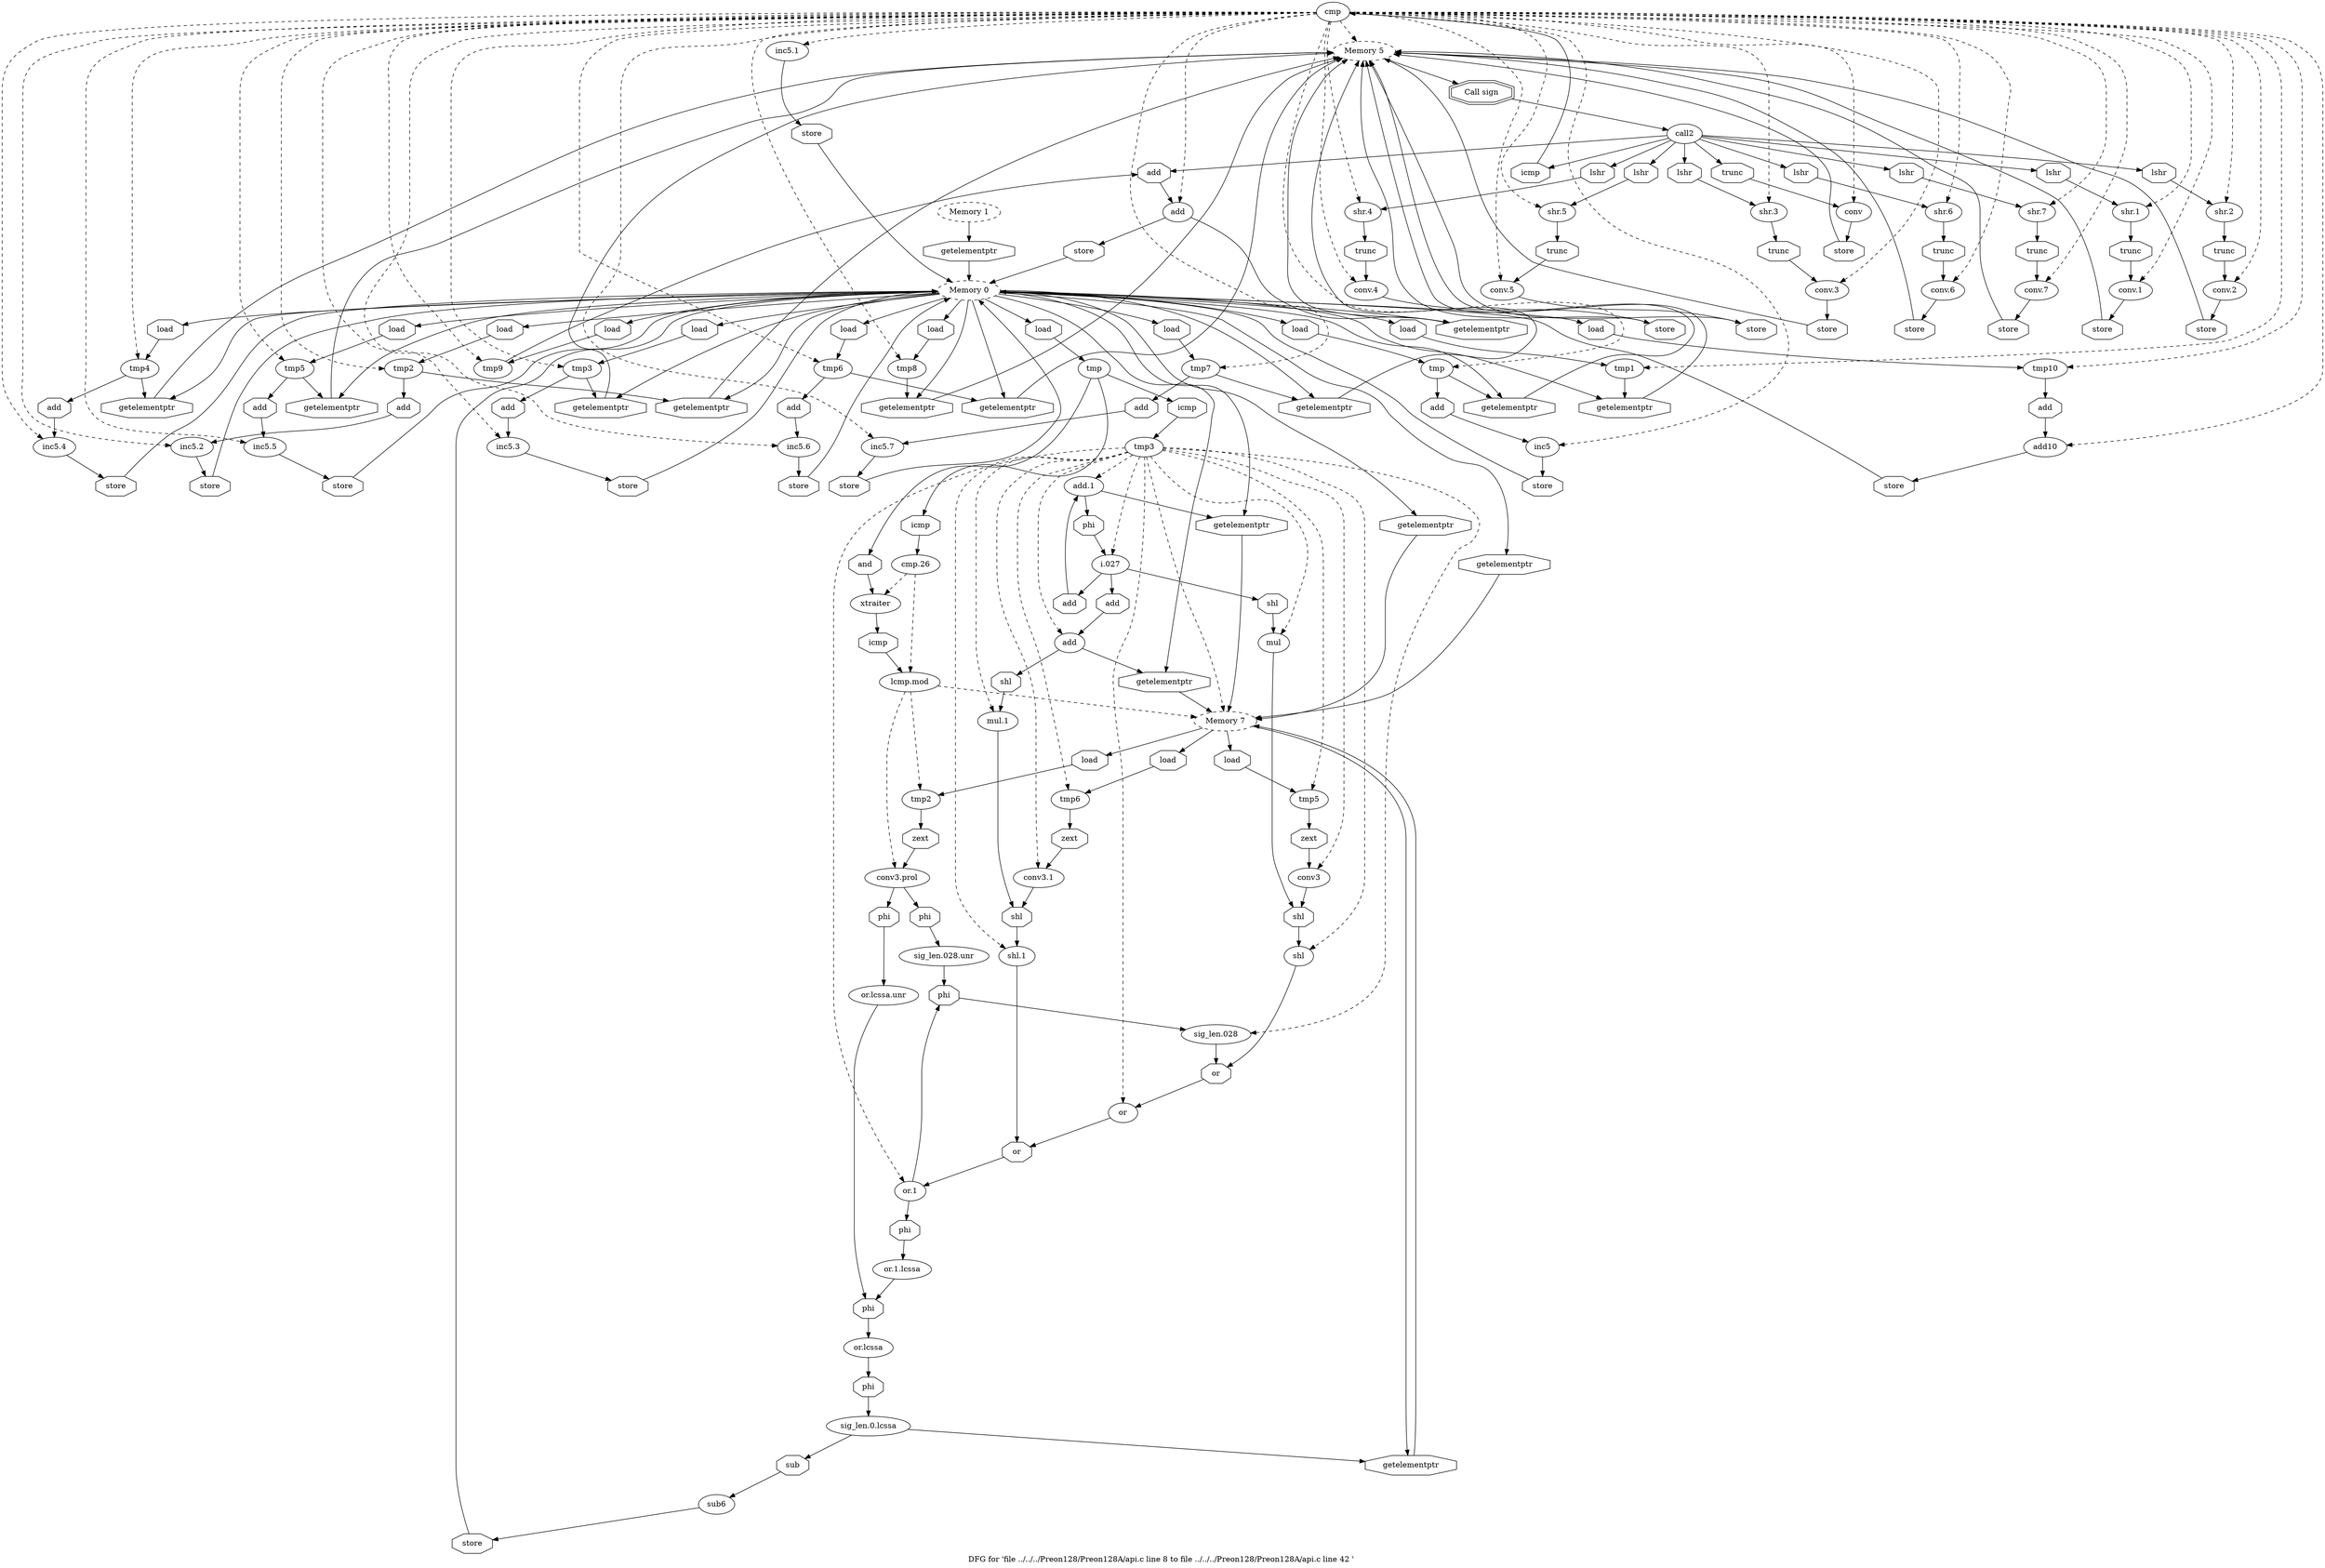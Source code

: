 digraph "DFG for 'file ../../../Preon128/Preon128A/api.c line 8 to file ../../../Preon128/Preon128A/api.c line 42 '  "{
label="DFG for 'file ../../../Preon128/Preon128A/api.c line 8 to file ../../../Preon128/Preon128A/api.c line 42 ' ";
node_658[shape=ellipse,style=solid,label="cmp"]
node_655[shape=ellipse,style=dashed,label="Memory 5"]
"node_658"->"node_655" [style=dashed]
node_704[shape=ellipse,style=solid,label="conv.4"]
"node_658"->"node_704" [style=dashed]
node_706[shape=ellipse,style=solid,label="tmp4"]
"node_658"->"node_706" [style=dashed]
node_708[shape=ellipse,style=solid,label="inc5.4"]
"node_658"->"node_708" [style=dashed]
node_713[shape=ellipse,style=solid,label="shr.5"]
"node_658"->"node_713" [style=dashed]
node_715[shape=ellipse,style=solid,label="conv.5"]
"node_658"->"node_715" [style=dashed]
node_717[shape=ellipse,style=solid,label="tmp5"]
"node_658"->"node_717" [style=dashed]
node_719[shape=ellipse,style=solid,label="inc5.5"]
"node_658"->"node_719" [style=dashed]
node_690[shape=ellipse,style=solid,label="shr.3"]
"node_658"->"node_690" [style=dashed]
node_692[shape=ellipse,style=solid,label="conv.3"]
"node_658"->"node_692" [style=dashed]
node_695[shape=ellipse,style=solid,label="tmp3"]
"node_658"->"node_695" [style=dashed]
node_697[shape=ellipse,style=solid,label="inc5.3"]
"node_658"->"node_697" [style=dashed]
node_702[shape=ellipse,style=solid,label="shr.4"]
"node_658"->"node_702" [style=dashed]
node_746[shape=ellipse,style=solid,label="tmp8"]
"node_658"->"node_746" [style=dashed]
node_749[shape=ellipse,style=solid,label="tmp9"]
"node_658"->"node_749" [style=dashed]
node_751[shape=ellipse,style=solid,label="add"]
"node_658"->"node_751" [style=dashed]
node_755[shape=ellipse,style=solid,label="tmp10"]
"node_658"->"node_755" [style=dashed]
node_757[shape=ellipse,style=solid,label="add10"]
"node_658"->"node_757" [style=dashed]
node_724[shape=ellipse,style=solid,label="shr.6"]
"node_658"->"node_724" [style=dashed]
node_726[shape=ellipse,style=solid,label="conv.6"]
"node_658"->"node_726" [style=dashed]
node_728[shape=ellipse,style=solid,label="tmp6"]
"node_658"->"node_728" [style=dashed]
node_730[shape=ellipse,style=solid,label="inc5.6"]
"node_658"->"node_730" [style=dashed]
node_735[shape=ellipse,style=solid,label="shr.7"]
"node_658"->"node_735" [style=dashed]
node_737[shape=ellipse,style=solid,label="conv.7"]
"node_658"->"node_737" [style=dashed]
node_739[shape=ellipse,style=solid,label="tmp7"]
"node_658"->"node_739" [style=dashed]
node_741[shape=ellipse,style=solid,label="inc5.7"]
"node_658"->"node_741" [style=dashed]
node_669[shape=ellipse,style=solid,label="shr.1"]
"node_658"->"node_669" [style=dashed]
node_671[shape=ellipse,style=solid,label="conv.1"]
"node_658"->"node_671" [style=dashed]
node_673[shape=ellipse,style=solid,label="tmp1"]
"node_658"->"node_673" [style=dashed]
node_675[shape=ellipse,style=solid,label="inc5.1"]
"node_658"->"node_675" [style=dashed]
node_660[shape=ellipse,style=solid,label="conv"]
"node_658"->"node_660" [style=dashed]
node_662[shape=ellipse,style=solid,label="tmp"]
"node_658"->"node_662" [style=dashed]
node_664[shape=ellipse,style=solid,label="inc5"]
"node_658"->"node_664" [style=dashed]
node_679[shape=ellipse,style=solid,label="shr.2"]
"node_658"->"node_679" [style=dashed]
node_681[shape=ellipse,style=solid,label="conv.2"]
"node_658"->"node_681" [style=dashed]
node_683[shape=ellipse,style=solid,label="tmp2"]
"node_658"->"node_683" [style=dashed]
node_685[shape=ellipse,style=solid,label="inc5.2"]
"node_658"->"node_685" [style=dashed]
node_657[shape=doubleoctagon,style=solid,label="Call sign"]
node_656[shape=ellipse,style=solid,label="call2"]
"node_657"->"node_656"
node_703[shape=octagon,style=solid,label="lshr"]
"node_656"->"node_703"
node_714[shape=octagon,style=solid,label="lshr"]
"node_656"->"node_714"
node_659[shape=octagon,style=solid,label="icmp"]
"node_656"->"node_659"
node_691[shape=octagon,style=solid,label="lshr"]
"node_656"->"node_691"
node_752[shape=octagon,style=solid,label="add"]
"node_656"->"node_752"
node_725[shape=octagon,style=solid,label="lshr"]
"node_656"->"node_725"
node_736[shape=octagon,style=solid,label="lshr"]
"node_656"->"node_736"
node_670[shape=octagon,style=solid,label="lshr"]
"node_656"->"node_670"
node_661[shape=octagon,style=solid,label="trunc"]
"node_656"->"node_661"
node_680[shape=octagon,style=solid,label="lshr"]
"node_656"->"node_680"
"node_655"->"node_657"
node_654[shape=octagon,style=solid,label="getelementptr"]
node_653[shape=ellipse,style=dashed,label="Memory 0"]
"node_654"->"node_653"
node_707[shape=octagon,style=solid,label="load"]
"node_653"->"node_707"
node_711[shape=octagon,style=solid,label="getelementptr"]
"node_653"->"node_711"
node_718[shape=octagon,style=solid,label="load"]
"node_653"->"node_718"
node_688[shape=octagon,style=solid,label="getelementptr"]
"node_653"->"node_688"
node_696[shape=octagon,style=solid,label="load"]
"node_653"->"node_696"
node_700[shape=octagon,style=solid,label="getelementptr"]
"node_653"->"node_700"
node_747[shape=octagon,style=solid,label="load"]
"node_653"->"node_747"
node_748[shape=octagon,style=solid,label="getelementptr"]
"node_653"->"node_748"
node_750[shape=octagon,style=solid,label="load"]
"node_653"->"node_750"
node_754[shape=octagon,style=solid,label="getelementptr"]
"node_653"->"node_754"
node_756[shape=octagon,style=solid,label="load"]
"node_653"->"node_756"
node_760[shape=octagon,style=solid,label="load"]
"node_653"->"node_760"
node_768[shape=octagon,style=solid,label="getelementptr"]
"node_653"->"node_768"
node_722[shape=octagon,style=solid,label="getelementptr"]
"node_653"->"node_722"
node_729[shape=octagon,style=solid,label="load"]
"node_653"->"node_729"
node_733[shape=octagon,style=solid,label="getelementptr"]
"node_653"->"node_733"
node_740[shape=octagon,style=solid,label="load"]
"node_653"->"node_740"
node_744[shape=octagon,style=solid,label="getelementptr"]
"node_653"->"node_744"
node_806[shape=octagon,style=solid,label="getelementptr"]
"node_653"->"node_806"
node_815[shape=octagon,style=solid,label="getelementptr"]
"node_653"->"node_815"
node_667[shape=octagon,style=solid,label="getelementptr"]
"node_653"->"node_667"
node_674[shape=octagon,style=solid,label="load"]
"node_653"->"node_674"
node_663[shape=octagon,style=solid,label="load"]
"node_653"->"node_663"
node_789[shape=octagon,style=solid,label="getelementptr"]
"node_653"->"node_789"
node_677[shape=octagon,style=solid,label="getelementptr"]
"node_653"->"node_677"
node_684[shape=octagon,style=solid,label="load"]
"node_653"->"node_684"
node_652[shape=ellipse,style=dashed,label="Memory 1"]
"node_652"->"node_654"
"node_703"->"node_702"
node_712[shape=octagon,style=solid,label="store"]
"node_704"->"node_712"
node_705[shape=octagon,style=solid,label="trunc"]
"node_705"->"node_704"
node_709[shape=octagon,style=solid,label="add"]
"node_706"->"node_709"
"node_706"->"node_711"
"node_707"->"node_706"
node_710[shape=octagon,style=solid,label="store"]
"node_708"->"node_710"
"node_709"->"node_708"
"node_710"->"node_653"
"node_711"->"node_655"
"node_712"->"node_655"
node_716[shape=octagon,style=solid,label="trunc"]
"node_713"->"node_716"
"node_714"->"node_713"
node_723[shape=octagon,style=solid,label="store"]
"node_715"->"node_723"
"node_716"->"node_715"
node_720[shape=octagon,style=solid,label="add"]
"node_717"->"node_720"
"node_717"->"node_722"
"node_718"->"node_717"
node_721[shape=octagon,style=solid,label="store"]
"node_719"->"node_721"
"node_659"->"node_658"
"node_688"->"node_655"
node_689[shape=octagon,style=solid,label="store"]
"node_689"->"node_655"
node_693[shape=octagon,style=solid,label="trunc"]
"node_690"->"node_693"
"node_691"->"node_690"
node_701[shape=octagon,style=solid,label="store"]
"node_692"->"node_701"
"node_693"->"node_692"
node_694[shape=octagon,style=solid,label="store"]
"node_694"->"node_653"
node_698[shape=octagon,style=solid,label="add"]
"node_695"->"node_698"
"node_695"->"node_700"
"node_696"->"node_695"
node_699[shape=octagon,style=solid,label="store"]
"node_697"->"node_699"
"node_698"->"node_697"
"node_699"->"node_653"
"node_700"->"node_655"
"node_701"->"node_655"
"node_702"->"node_705"
"node_746"->"node_748"
"node_747"->"node_746"
"node_748"->"node_655"
"node_749"->"node_752"
"node_750"->"node_749"
node_753[shape=octagon,style=solid,label="store"]
"node_751"->"node_753"
"node_751"->"node_754"
"node_752"->"node_751"
"node_753"->"node_653"
"node_754"->"node_655"
node_758[shape=octagon,style=solid,label="add"]
"node_755"->"node_758"
"node_756"->"node_755"
"node_757"->"node_694"
"node_758"->"node_757"
node_759[shape=ellipse,style=solid,label="tmp"]
node_762[shape=octagon,style=solid,label="icmp"]
"node_759"->"node_762"
node_764[shape=octagon,style=solid,label="and"]
"node_759"->"node_764"
node_778[shape=octagon,style=solid,label="icmp"]
"node_759"->"node_778"
"node_760"->"node_759"
node_761[shape=ellipse,style=solid,label="cmp.26"]
node_763[shape=ellipse,style=solid,label="xtraiter"]
"node_761"->"node_763" [style=dashed]
node_765[shape=ellipse,style=solid,label="lcmp.mod"]
"node_761"->"node_765" [style=dashed]
"node_762"->"node_761"
node_766[shape=octagon,style=solid,label="icmp"]
"node_763"->"node_766"
"node_764"->"node_763"
node_767[shape=ellipse,style=dashed,label="Memory 7"]
"node_765"->"node_767" [style=dashed]
node_769[shape=ellipse,style=solid,label="tmp2"]
"node_765"->"node_769" [style=dashed]
node_771[shape=ellipse,style=solid,label="conv3.prol"]
"node_765"->"node_771" [style=dashed]
"node_766"->"node_765"
node_770[shape=octagon,style=solid,label="load"]
"node_767"->"node_770"
node_805[shape=octagon,style=solid,label="load"]
"node_767"->"node_805"
node_819[shape=octagon,style=solid,label="getelementptr"]
"node_767"->"node_819"
node_788[shape=octagon,style=solid,label="load"]
"node_767"->"node_788"
"node_768"->"node_767"
node_772[shape=octagon,style=solid,label="zext"]
"node_769"->"node_772"
"node_770"->"node_769"
node_774[shape=octagon,style=solid,label="phi"]
"node_771"->"node_774"
node_776[shape=octagon,style=solid,label="phi"]
"node_771"->"node_776"
"node_720"->"node_719"
"node_721"->"node_653"
"node_722"->"node_655"
"node_723"->"node_655"
node_727[shape=octagon,style=solid,label="trunc"]
"node_724"->"node_727"
"node_725"->"node_724"
node_734[shape=octagon,style=solid,label="store"]
"node_726"->"node_734"
"node_727"->"node_726"
node_731[shape=octagon,style=solid,label="add"]
"node_728"->"node_731"
"node_728"->"node_733"
"node_729"->"node_728"
node_732[shape=octagon,style=solid,label="store"]
"node_730"->"node_732"
"node_731"->"node_730"
"node_732"->"node_653"
"node_733"->"node_655"
"node_734"->"node_655"
node_738[shape=octagon,style=solid,label="trunc"]
"node_735"->"node_738"
"node_736"->"node_735"
node_745[shape=octagon,style=solid,label="store"]
"node_737"->"node_745"
"node_738"->"node_737"
node_742[shape=octagon,style=solid,label="add"]
"node_739"->"node_742"
"node_739"->"node_744"
"node_740"->"node_739"
node_743[shape=octagon,style=solid,label="store"]
"node_741"->"node_743"
"node_742"->"node_741"
"node_743"->"node_653"
"node_744"->"node_655"
"node_745"->"node_655"
node_803[shape=octagon,style=solid,label="zext"]
node_802[shape=ellipse,style=solid,label="conv3"]
"node_803"->"node_802"
node_804[shape=ellipse,style=solid,label="tmp5"]
"node_804"->"node_803"
"node_805"->"node_804"
"node_806"->"node_767"
node_807[shape=ellipse,style=solid,label="mul"]
node_801[shape=octagon,style=solid,label="shl"]
"node_807"->"node_801"
node_808[shape=octagon,style=solid,label="shl"]
"node_808"->"node_807"
node_809[shape=ellipse,style=solid,label="sig_len.028"]
node_799[shape=octagon,style=solid,label="or"]
"node_809"->"node_799"
node_810[shape=octagon,style=solid,label="phi"]
"node_810"->"node_809"
node_811[shape=ellipse,style=solid,label="or.lcssa"]
node_814[shape=octagon,style=solid,label="phi"]
"node_811"->"node_814"
node_812[shape=octagon,style=solid,label="phi"]
"node_812"->"node_811"
node_813[shape=ellipse,style=solid,label="sig_len.0.lcssa"]
node_817[shape=octagon,style=solid,label="sub"]
"node_813"->"node_817"
"node_813"->"node_819"
"node_814"->"node_813"
"node_815"->"node_767"
node_816[shape=ellipse,style=solid,label="sub6"]
node_818[shape=octagon,style=solid,label="store"]
"node_816"->"node_818"
"node_817"->"node_816"
"node_818"->"node_653"
"node_819"->"node_767"
"node_667"->"node_655"
node_668[shape=octagon,style=solid,label="store"]
"node_668"->"node_655"
node_672[shape=octagon,style=solid,label="trunc"]
"node_669"->"node_672"
"node_670"->"node_669"
node_678[shape=octagon,style=solid,label="store"]
"node_671"->"node_678"
"node_672"->"node_671"
"node_673"->"node_677"
"node_674"->"node_673"
node_676[shape=octagon,style=solid,label="store"]
"node_675"->"node_676"
"node_660"->"node_668"
"node_661"->"node_660"
"node_662"->"node_667"
node_665[shape=octagon,style=solid,label="add"]
"node_662"->"node_665"
"node_663"->"node_662"
node_666[shape=octagon,style=solid,label="store"]
"node_664"->"node_666"
"node_665"->"node_664"
"node_666"->"node_653"
"node_772"->"node_771"
node_773[shape=ellipse,style=solid,label="or.lcssa.unr"]
"node_773"->"node_812"
"node_774"->"node_773"
node_775[shape=ellipse,style=solid,label="sig_len.028.unr"]
"node_775"->"node_810"
"node_776"->"node_775"
node_777[shape=ellipse,style=solid,label="tmp3"]
"node_777"->"node_767" [style=dashed]
"node_777"->"node_804" [style=dashed]
"node_777"->"node_807" [style=dashed]
"node_777"->"node_809" [style=dashed]
node_781[shape=ellipse,style=solid,label="or.1"]
"node_777"->"node_781" [style=dashed]
node_783[shape=ellipse,style=solid,label="shl.1"]
"node_777"->"node_783" [style=dashed]
node_785[shape=ellipse,style=solid,label="conv3.1"]
"node_777"->"node_785" [style=dashed]
node_787[shape=ellipse,style=solid,label="tmp6"]
"node_777"->"node_787" [style=dashed]
node_790[shape=ellipse,style=solid,label="add.1"]
"node_777"->"node_790" [style=dashed]
node_792[shape=ellipse,style=solid,label="i.027"]
"node_777"->"node_792" [style=dashed]
node_794[shape=ellipse,style=solid,label="mul.1"]
"node_777"->"node_794" [style=dashed]
node_796[shape=ellipse,style=solid,label="add"]
"node_777"->"node_796" [style=dashed]
node_798[shape=ellipse,style=solid,label="or"]
"node_777"->"node_798" [style=dashed]
node_800[shape=ellipse,style=solid,label="shl"]
"node_777"->"node_800" [style=dashed]
"node_777"->"node_802" [style=dashed]
"node_778"->"node_777"
node_779[shape=ellipse,style=solid,label="or.1.lcssa"]
"node_779"->"node_812"
node_780[shape=octagon,style=solid,label="phi"]
"node_780"->"node_779"
"node_781"->"node_810"
"node_781"->"node_780"
node_782[shape=octagon,style=solid,label="or"]
"node_782"->"node_781"
"node_783"->"node_782"
node_784[shape=octagon,style=solid,label="shl"]
"node_784"->"node_783"
"node_785"->"node_784"
node_786[shape=octagon,style=solid,label="zext"]
"node_786"->"node_785"
"node_787"->"node_786"
"node_788"->"node_787"
"node_789"->"node_767"
"node_790"->"node_789"
node_793[shape=octagon,style=solid,label="phi"]
"node_790"->"node_793"
node_791[shape=octagon,style=solid,label="add"]
"node_791"->"node_790"
"node_792"->"node_808"
"node_792"->"node_791"
node_797[shape=octagon,style=solid,label="add"]
"node_792"->"node_797"
"node_793"->"node_792"
"node_794"->"node_784"
node_795[shape=octagon,style=solid,label="shl"]
"node_795"->"node_794"
"node_796"->"node_806"
"node_796"->"node_795"
"node_797"->"node_796"
"node_798"->"node_782"
"node_799"->"node_798"
"node_800"->"node_799"
"node_801"->"node_800"
"node_802"->"node_801"
"node_676"->"node_653"
"node_677"->"node_655"
"node_678"->"node_655"
node_682[shape=octagon,style=solid,label="trunc"]
"node_679"->"node_682"
"node_680"->"node_679"
"node_681"->"node_689"
"node_682"->"node_681"
"node_683"->"node_688"
node_686[shape=octagon,style=solid,label="add"]
"node_683"->"node_686"
"node_684"->"node_683"
node_687[shape=octagon,style=solid,label="store"]
"node_685"->"node_687"
"node_686"->"node_685"
"node_687"->"node_653"
}

